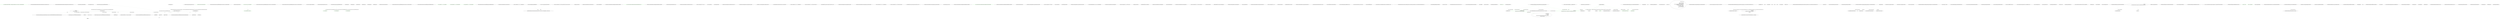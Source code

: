 digraph  {
d51 [cluster="Nancy.ErrorHandling.DefaultErrorHandler.PopulateErrorInfo(Nancy.HttpStatusCode, Nancy.NancyContext, string)", color=green, community=0, label="return templateContents.Replace(''[DETAILS]'', StaticConfiguration.DisableErrorTraces ? String.Empty : context.GetExceptionDetails());", prediction=0, span="108-108"];
d50 [cluster="Nancy.ErrorHandling.DefaultErrorHandler.PopulateErrorInfo(Nancy.HttpStatusCode, Nancy.NancyContext, string)", label="Entry Nancy.ErrorHandling.DefaultErrorHandler.PopulateErrorInfo(Nancy.HttpStatusCode, Nancy.NancyContext, string)", span="106-106"];
d52 [cluster="Nancy.ErrorHandling.DefaultErrorHandler.PopulateErrorInfo(Nancy.HttpStatusCode, Nancy.NancyContext, string)", label="Exit Nancy.ErrorHandling.DefaultErrorHandler.PopulateErrorInfo(Nancy.HttpStatusCode, Nancy.NancyContext, string)", span="106-106"];
d53 [cluster="Nancy.NancyContext.GetExceptionDetails()", label="Entry Nancy.NancyContext.GetExceptionDetails()", span="67-67"];
d54 [cluster="string.Replace(string, string)", label="Entry string.Replace(string, string)", span="0-0"];
m1_14 [cluster="Nancy.Cookies.NancyCookie.ToString()", file="NancyCookie.cs", label="Domain != null", span="65-65"];
m1_15 [cluster="Nancy.Cookies.NancyCookie.ToString()", file="NancyCookie.cs", label="sb.Append(''; domain='')", span="67-67"];
m1_16 [cluster="Nancy.Cookies.NancyCookie.ToString()", file="NancyCookie.cs", label="sb.Append(Domain)", span="68-68"];
m1_17 [cluster="Nancy.Cookies.NancyCookie.ToString()", file="NancyCookie.cs", label=HttpOnly, span="71-71"];
m1_18 [cluster="Nancy.Cookies.NancyCookie.ToString()", file="NancyCookie.cs", label="sb.Append(''; HttpOnly'')", span="73-73"];
m1_19 [cluster="Nancy.Cookies.NancyCookie.ToString()", file="NancyCookie.cs", label="return sb.ToString();", span="76-76"];
m1_24 [cluster="Nancy.ViewEngines.DotLiquid.Tests.Functional.PartialRenderingFixture.Should_render_view_with_singlequoted_partial()", color=green, community=0, file="NancyCookie.cs", label="Assert.Equal(result.StatusCode, HttpStatusCode.OK)", prediction=1, span="41-41"];
m1_26 [cluster="Nancy.ViewEngines.DotLiquid.Tests.Functional.PartialRenderingFixture.Should_render_view_with_singlequoted_partial()", file="NancyCookie.cs", label="Exit Nancy.ViewEngines.DotLiquid.Tests.Functional.PartialRenderingFixture.Should_render_view_with_singlequoted_partial()", span="34-34"];
m1_20 [cluster="Nancy.Cookies.NancyCookie.ToString()", file="NancyCookie.cs", label="Exit Nancy.Cookies.NancyCookie.ToString()", span="53-53"];
m1_13 [cluster="Nancy.Cookies.NancyCookie.ToString()", file="NancyCookie.cs", label="sb.Append('' GMT'')", span="62-62"];
m1_23 [cluster="Nancy.ViewEngines.DotLiquid.Tests.Functional.PartialRenderingFixture.Should_render_view_with_singlequoted_partial()", color=green, community=0, file="NancyCookie.cs", label="var result = this.browser.Get(''/singlequotedpartial'')", prediction=2, span="38-38"];
m1_2 [cluster="Nancy.ViewEngines.DotLiquid.Tests.Functional.PartialRenderingFixture.PartialRenderingFixture()", file="NancyCookie.cs", label="this.browser =\r\n                new Browser(bootstrapper)", span="17-18"];
m1_3 [cluster="Nancy.ViewEngines.DotLiquid.Tests.Functional.PartialRenderingFixture.PartialRenderingFixture()", file="NancyCookie.cs", label="Exit Nancy.ViewEngines.DotLiquid.Tests.Functional.PartialRenderingFixture.PartialRenderingFixture()", span="9-9"];
m1_4 [cluster="Nancy.Testing.ConfigurableBootstrapper.ConfigurableBootstrapper(System.Action<Nancy.Testing.ConfigurableBootstrapper.ConfigurableBoostrapperConfigurator>)", file="NancyCookie.cs", label="Entry Nancy.Testing.ConfigurableBootstrapper.ConfigurableBootstrapper(System.Action<Nancy.Testing.ConfigurableBootstrapper.ConfigurableBoostrapperConfigurator>)", span="42-42"];
m1_5 [cluster="Nancy.Testing.Browser.Browser(Nancy.Bootstrapper.INancyBootstrapper)", file="NancyCookie.cs", label="Entry Nancy.Testing.Browser.Browser(Nancy.Bootstrapper.INancyBootstrapper)", span="26-26"];
m1_6 [cluster="lambda expression", file="NancyCookie.cs", label="Entry lambda expression", span="11-15"];
m1_22 [cluster="Nancy.ViewEngines.DotLiquid.Tests.Functional.PartialRenderingFixture.Should_render_view_with_singlequoted_partial()", file="NancyCookie.cs", label="Entry Nancy.ViewEngines.DotLiquid.Tests.Functional.PartialRenderingFixture.Should_render_view_with_singlequoted_partial()", span="34-34"];
m1_27 [cluster="Nancy.ViewEngines.DotLiquid.Tests.Functional.PartialRenderingFixture.Should_render_view_with_doublequoted_partial()", file="NancyCookie.cs", label="Entry Nancy.ViewEngines.DotLiquid.Tests.Functional.PartialRenderingFixture.Should_render_view_with_doublequoted_partial()", span="46-46"];
m1_7 [cluster="lambda expression", file="NancyCookie.cs", label="with.DisableAutoRegistration()", span="12-12"];
m1_8 [cluster="lambda expression", file="NancyCookie.cs", label="with.Module<PartialRenderingModule>()", span="13-13"];
m1_11 [cluster="Nancy.Testing.ConfigurableBootstrapper.ConfigurableBoostrapperConfigurator.DisableAutoRegistration()", file="NancyCookie.cs", label="Entry Nancy.Testing.ConfigurableBootstrapper.ConfigurableBoostrapperConfigurator.DisableAutoRegistration()", span="577-577"];
m1_12 [cluster="Nancy.Testing.ConfigurableBootstrapper.ConfigurableBoostrapperConfigurator.Module<T>()", file="NancyCookie.cs", label="Entry Nancy.Testing.ConfigurableBootstrapper.ConfigurableBoostrapperConfigurator.Module<T>()", span="659-659"];
m1_10 [cluster="lambda expression", file="NancyCookie.cs", label="Exit lambda expression", span="11-15"];
m1_21 [cluster="System.Text.StringBuilder.StringBuilder(int)", file="NancyCookie.cs", label="Entry System.Text.StringBuilder.StringBuilder(int)", span="0-0"];
m1_25 [cluster="System.DateTime.ToUniversalTime()", color=green, community=0, file="NancyCookie.cs", label="Entry System.DateTime.ToUniversalTime()", prediction=2, span="0-0"];
m1_0 [cluster="Nancy.Cookies.NancyCookie.NancyCookie(string, string)", file="NancyCookie.cs", label="Entry Nancy.Cookies.NancyCookie.NancyCookie(string, string)", span="10-10"];
m1_1 [cluster="Nancy.Cookies.NancyCookie.NancyCookie(string, string)", file="NancyCookie.cs", label="Exit Nancy.Cookies.NancyCookie.NancyCookie(string, string)", span="10-10"];
m1_38 [cluster="lambda expression", color=green, community=0, file="NancyCookie.cs", label="View[''unquotedpartial'']", prediction=4, span="62-62"];
m1_37 [cluster="lambda expression", file="NancyCookie.cs", label="Entry lambda expression", span="62-62"];
m1_39 [cluster="lambda expression", file="NancyCookie.cs", label="Exit lambda expression", span="62-62"];
m1_41 [cluster="lambda expression", color=green, community=0, file="NancyCookie.cs", label="View[''doublequotedpartial'']", prediction=4, span="64-64"];
m1_40 [cluster="lambda expression", file="NancyCookie.cs", label="Entry lambda expression", span="64-64"];
m1_42 [cluster="lambda expression", file="NancyCookie.cs", label="Exit lambda expression", span="64-64"];
m1_44 [cluster="lambda expression", color=green, community=0, file="NancyCookie.cs", label="View[''singlequotedpartial'']", prediction=4, span="66-66"];
m1_43 [cluster="lambda expression", file="NancyCookie.cs", label="Entry lambda expression", span="66-66"];
m1_45 [cluster="lambda expression", file="NancyCookie.cs", label="Exit lambda expression", span="66-66"];
m1_28 [cluster="Nancy.ViewEngines.DotLiquid.Tests.Functional.PartialRenderingFixture.Should_render_view_with_doublequoted_partial()", file="NancyCookie.cs", label="Nancy.Cookies.NancyCookie", span=""];
m1_29 [cluster="Nancy.ViewEngines.DotLiquid.Tests.Functional.PartialRenderingFixture.Should_render_view_with_doublequoted_partial()", file="NancyCookie.cs", label="Assert.Equal(result.StatusCode, HttpStatusCode.OK)", span="53-53"];
m1_30 [cluster="Nancy.ViewEngines.DotLiquid.Tests.Functional.PartialRenderingFixture.Should_render_view_with_doublequoted_partial()", file="NancyCookie.cs", label="Assert.Equal(result.Body.AsString(), ''This content is from the partial'')", span="54-54"];
m1_31 [cluster="Nancy.ViewEngines.DotLiquid.Tests.Functional.PartialRenderingFixture.Should_render_view_with_doublequoted_partial()", file="NancyCookie.cs", label="Exit Nancy.ViewEngines.DotLiquid.Tests.Functional.PartialRenderingFixture.Should_render_view_with_doublequoted_partial()", span="46-46"];
m1_32 [cluster="Nancy.ViewEngines.DotLiquid.Tests.Functional.PartialRenderingModule.PartialRenderingModule()", file="NancyCookie.cs", label="Entry Nancy.ViewEngines.DotLiquid.Tests.Functional.PartialRenderingModule.PartialRenderingModule()", span="60-60"];
m1_33 [cluster="Nancy.ViewEngines.DotLiquid.Tests.Functional.PartialRenderingModule.PartialRenderingModule()", color=green, community=0, file="NancyCookie.cs", label="Get[''/unquotedpartial''] = _ => View[''unquotedpartial'']", prediction=7, span="62-62"];
m1_34 [cluster="Nancy.ViewEngines.DotLiquid.Tests.Functional.PartialRenderingModule.PartialRenderingModule()", color=green, community=0, file="NancyCookie.cs", label="Get[''/doublequotedpartial''] = _ => View[''doublequotedpartial'']", prediction=8, span="64-64"];
m1_35 [cluster="Nancy.ViewEngines.DotLiquid.Tests.Functional.PartialRenderingModule.PartialRenderingModule()", color=green, community=0, file="NancyCookie.cs", label="Get[''/singlequotedpartial''] = _ => View[''singlequotedpartial'']", prediction=9, span="66-66"];
m1_36 [cluster="Nancy.ViewEngines.DotLiquid.Tests.Functional.PartialRenderingModule.PartialRenderingModule()", file="NancyCookie.cs", label="Exit Nancy.ViewEngines.DotLiquid.Tests.Functional.PartialRenderingModule.PartialRenderingModule()", span="60-60"];
m1_46 [file="NancyCookie.cs", label="Nancy.ViewEngines.DotLiquid.Tests.Functional.PartialRenderingFixture", span=""];
m1_47 [file="NancyCookie.cs", label="Nancy.ViewEngines.DotLiquid.Tests.Functional.PartialRenderingModule", span=""];
m2_32 [cluster="Nancy.Tests.Unit.NancyCookieFixture.Should_stringify_everyting()", file="NancyCookieFixture.cs", label="Entry Nancy.Tests.Unit.NancyCookieFixture.Should_stringify_everyting()", span="84-84"];
m2_33 [cluster="Nancy.Tests.Unit.NancyCookieFixture.Should_stringify_everyting()", file="NancyCookieFixture.cs", label="var date = new DateTime(2016, 11, 8, 9, 10, 11, DateTimeKind.Utc)", span="87-87"];
m2_34 [cluster="Nancy.Tests.Unit.NancyCookieFixture.Should_stringify_everyting()", file="NancyCookieFixture.cs", label="var tuesday = GetInvariantAbbreviatedWeekdayName(date)", span="88-88"];
m2_35 [cluster="Nancy.Tests.Unit.NancyCookieFixture.Should_stringify_everyting()", file="NancyCookieFixture.cs", label="var november = GetInvariantAbbreviatedMonthName(date)", span="89-89"];
m2_36 [cluster="Nancy.Tests.Unit.NancyCookieFixture.Should_stringify_everyting()", file="NancyCookieFixture.cs", label="var cookie = new NancyCookie(''paul'', ''blind'') { Expires = date, Path = ''/frank'', Domain = ''gmail.com'' }", span="90-90"];
m2_38 [cluster="Nancy.Tests.Unit.NancyCookieFixture.Should_stringify_everyting()", file="NancyCookieFixture.cs", label="stringified.ShouldEqual(string.Format(''paul=blind; path=/frank; expires={0}, 08-{1}-2016 09:10:11 GMT; domain=gmail.com'', tuesday, november))", span="96-96"];
m2_37 [cluster="Nancy.Tests.Unit.NancyCookieFixture.Should_stringify_everyting()", file="NancyCookieFixture.cs", label="var stringified = cookie.ToString()", span="93-93"];
m2_39 [cluster="Nancy.Tests.Unit.NancyCookieFixture.Should_stringify_everyting()", file="NancyCookieFixture.cs", label="Exit Nancy.Tests.Unit.NancyCookieFixture.Should_stringify_everyting()", span="84-84"];
m2_7 [cluster="object.ShouldEqual(object)", file="NancyCookieFixture.cs", label="Entry object.ShouldEqual(object)", span="80-80"];
m2_41 [cluster="Nancy.Tests.Unit.NancyCookieFixture.GetInvariantAbbreviatedMonthName(System.DateTime)", file="NancyCookieFixture.cs", label="Entry Nancy.Tests.Unit.NancyCookieFixture.GetInvariantAbbreviatedMonthName(System.DateTime)", span="119-119"];
m2_56 [cluster="Nancy.Tests.Unit.NancyCookieFixture.GetInvariantAbbreviatedMonthName(System.DateTime)", color=green, community=0, file="NancyCookieFixture.cs", label="return CultureInfo.InvariantCulture.DateTimeFormat.AbbreviatedMonthNames[dateTime.Month - 1];", prediction=10, span="121-121"];
m2_57 [cluster="Nancy.Tests.Unit.NancyCookieFixture.GetInvariantAbbreviatedMonthName(System.DateTime)", file="NancyCookieFixture.cs", label="Exit Nancy.Tests.Unit.NancyCookieFixture.GetInvariantAbbreviatedMonthName(System.DateTime)", span="119-119"];
m2_5 [cluster="Nancy.Cookies.NancyCookie.NancyCookie(string, string)", file="NancyCookieFixture.cs", label="Entry Nancy.Cookies.NancyCookie.NancyCookie(string, string)", span="10-10"];
m2_50 [cluster="Nancy.Tests.Unit.NancyCookieFixture.Should_add_http_only_if_set_to_true()", file="NancyCookieFixture.cs", label="Entry Nancy.Tests.Unit.NancyCookieFixture.Should_add_http_only_if_set_to_true()", span="110-110"];
m2_51 [cluster="Nancy.Tests.Unit.NancyCookieFixture.Should_add_http_only_if_set_to_true()", file="NancyCookieFixture.cs", label="var cookie = new NancyCookie(''Test'', ''Value'', true)", span="112-112"];
m2_52 [cluster="Nancy.Tests.Unit.NancyCookieFixture.Should_add_http_only_if_set_to_true()", file="NancyCookieFixture.cs", label="var result = cookie.ToString()", span="114-114"];
m2_53 [cluster="Nancy.Tests.Unit.NancyCookieFixture.Should_add_http_only_if_set_to_true()", file="NancyCookieFixture.cs", label="result.ShouldContain(''HttpOnly'')", span="116-116"];
m2_54 [cluster="Nancy.Tests.Unit.NancyCookieFixture.Should_add_http_only_if_set_to_true()", file="NancyCookieFixture.cs", label="Exit Nancy.Tests.Unit.NancyCookieFixture.Should_add_http_only_if_set_to_true()", span="110-110"];
m2_14 [cluster="Nancy.Tests.Unit.NancyCookieFixture.Should_stringify_an_expiry_to_english()", file="NancyCookieFixture.cs", label="Entry Nancy.Tests.Unit.NancyCookieFixture.Should_stringify_an_expiry_to_english()", span="36-36"];
m2_15 [cluster="Nancy.Tests.Unit.NancyCookieFixture.Should_stringify_an_expiry_to_english()", file="NancyCookieFixture.cs", label="var originalCulture = System.Threading.Thread.CurrentThread.CurrentCulture", span="38-38"];
m2_16 [cluster="Nancy.Tests.Unit.NancyCookieFixture.Should_stringify_an_expiry_to_english()", file="NancyCookieFixture.cs", label="System.Threading.Thread.CurrentThread.CurrentCulture = new CultureInfo(''fr-FR'')", span="42-42"];
m2_17 [cluster="Nancy.Tests.Unit.NancyCookieFixture.Should_stringify_an_expiry_to_english()", file="NancyCookieFixture.cs", label="var date = new DateTime(2015, 10, 8, 9, 10, 11, DateTimeKind.Utc)", span="43-43"];
m2_18 [cluster="Nancy.Tests.Unit.NancyCookieFixture.Should_stringify_an_expiry_to_english()", file="NancyCookieFixture.cs", label="var cookie = new NancyCookie(''leto'', ''worm'') { Expires = date }.ToString()", span="46-46"];
m2_19 [cluster="Nancy.Tests.Unit.NancyCookieFixture.Should_stringify_an_expiry_to_english()", file="NancyCookieFixture.cs", label="cookie.ShouldEqual(''leto=worm; path=/; expires=Thu, 08-Oct-2015 09:10:11 GMT'')", span="49-49"];
m2_20 [cluster="Nancy.Tests.Unit.NancyCookieFixture.Should_stringify_an_expiry_to_english()", file="NancyCookieFixture.cs", label="Exit Nancy.Tests.Unit.NancyCookieFixture.Should_stringify_an_expiry_to_english()", span="36-36"];
m2_8 [cluster="Nancy.Tests.Unit.NancyCookieFixture.Should_stringify_an_expiry_to_gmt_and_stupid_format()", file="NancyCookieFixture.cs", label="Entry Nancy.Tests.Unit.NancyCookieFixture.Should_stringify_an_expiry_to_gmt_and_stupid_format()", span="23-23"];
m2_9 [cluster="Nancy.Tests.Unit.NancyCookieFixture.Should_stringify_an_expiry_to_gmt_and_stupid_format()", file="NancyCookieFixture.cs", label="var date = new DateTime(2015, 10, 8, 9, 10, 11, DateTimeKind.Utc)", span="26-26"];
m2_10 [cluster="Nancy.Tests.Unit.NancyCookieFixture.Should_stringify_an_expiry_to_gmt_and_stupid_format()", file="NancyCookieFixture.cs", label="var cookie = new NancyCookie(''leto'', ''worm'') { Expires = date }.ToString()", span="29-29"];
m2_11 [cluster="Nancy.Tests.Unit.NancyCookieFixture.Should_stringify_an_expiry_to_gmt_and_stupid_format()", file="NancyCookieFixture.cs", label="cookie.ShouldEqual(''leto=worm; path=/; expires=Thu, 08-Oct-2015 09:10:11 GMT'')", span="32-32"];
m2_12 [cluster="Nancy.Tests.Unit.NancyCookieFixture.Should_stringify_an_expiry_to_gmt_and_stupid_format()", file="NancyCookieFixture.cs", label="Exit Nancy.Tests.Unit.NancyCookieFixture.Should_stringify_an_expiry_to_gmt_and_stupid_format()", span="23-23"];
m2_42 [cluster="string.Format(string, object, object)", file="NancyCookieFixture.cs", label="Entry string.Format(string, object, object)", span="0-0"];
m2_40 [cluster="Nancy.Tests.Unit.NancyCookieFixture.GetInvariantAbbreviatedWeekdayName(System.DateTime)", file="NancyCookieFixture.cs", label="Entry Nancy.Tests.Unit.NancyCookieFixture.GetInvariantAbbreviatedWeekdayName(System.DateTime)", span="124-124"];
m2_58 [cluster="Nancy.Tests.Unit.NancyCookieFixture.GetInvariantAbbreviatedWeekdayName(System.DateTime)", color=green, community=0, file="NancyCookieFixture.cs", label="return CultureInfo.InvariantCulture.DateTimeFormat.AbbreviatedDayNames[(int)dateTime.DayOfWeek];", prediction=11, span="126-126"];
m2_59 [cluster="Nancy.Tests.Unit.NancyCookieFixture.GetInvariantAbbreviatedWeekdayName(System.DateTime)", file="NancyCookieFixture.cs", label="Exit Nancy.Tests.Unit.NancyCookieFixture.GetInvariantAbbreviatedWeekdayName(System.DateTime)", span="124-124"];
m2_6 [cluster="Nancy.Cookies.NancyCookie.ToString()", file="NancyCookieFixture.cs", label="Entry Nancy.Cookies.NancyCookie.ToString()", span="53-53"];
m2_43 [cluster="Nancy.Tests.Unit.NancyCookieFixture.Should_not_add_http_only_if_set_to_false()", file="NancyCookieFixture.cs", label="Entry Nancy.Tests.Unit.NancyCookieFixture.Should_not_add_http_only_if_set_to_false()", span="100-100"];
m2_44 [cluster="Nancy.Tests.Unit.NancyCookieFixture.Should_not_add_http_only_if_set_to_false()", file="NancyCookieFixture.cs", label="var cookie = new NancyCookie(''Test'', ''Value'', false)", span="102-102"];
m2_45 [cluster="Nancy.Tests.Unit.NancyCookieFixture.Should_not_add_http_only_if_set_to_false()", file="NancyCookieFixture.cs", label="var result = cookie.ToString()", span="104-104"];
m2_46 [cluster="Nancy.Tests.Unit.NancyCookieFixture.Should_not_add_http_only_if_set_to_false()", file="NancyCookieFixture.cs", label="result.ShouldNotContain(''HttpOnly'')", span="106-106"];
m2_47 [cluster="Nancy.Tests.Unit.NancyCookieFixture.Should_not_add_http_only_if_set_to_false()", file="NancyCookieFixture.cs", label="Exit Nancy.Tests.Unit.NancyCookieFixture.Should_not_add_http_only_if_set_to_false()", span="100-100"];
m2_13 [cluster="System.DateTime.DateTime(int, int, int, int, int, int, System.DateTimeKind)", file="NancyCookieFixture.cs", label="Entry System.DateTime.DateTime(int, int, int, int, int, int, System.DateTimeKind)", span="0-0"];
m2_27 [cluster="Nancy.Tests.Unit.NancyCookieFixture.Should_stringify_a_path()", file="NancyCookieFixture.cs", label="Entry Nancy.Tests.Unit.NancyCookieFixture.Should_stringify_a_path()", span="71-71"];
m2_28 [cluster="Nancy.Tests.Unit.NancyCookieFixture.Should_stringify_a_path()", file="NancyCookieFixture.cs", label="var cookie = new NancyCookie(''leto'', ''worm'') { Path = ''/nancy'' }", span="74-74"];
m2_29 [cluster="Nancy.Tests.Unit.NancyCookieFixture.Should_stringify_a_path()", file="NancyCookieFixture.cs", label="var stringified = cookie.ToString()", span="77-77"];
m2_30 [cluster="Nancy.Tests.Unit.NancyCookieFixture.Should_stringify_a_path()", file="NancyCookieFixture.cs", label="stringified.ShouldEqual(''leto=worm; path=/nancy'')", span="80-80"];
m2_31 [cluster="Nancy.Tests.Unit.NancyCookieFixture.Should_stringify_a_path()", file="NancyCookieFixture.cs", label="Exit Nancy.Tests.Unit.NancyCookieFixture.Should_stringify_a_path()", span="71-71"];
m2_49 [cluster="string.ShouldNotContain(string)", file="NancyCookieFixture.cs", label="Entry string.ShouldNotContain(string)", span="60-60"];
m2_22 [cluster="Nancy.Tests.Unit.NancyCookieFixture.Should_stringify_a_domain()", file="NancyCookieFixture.cs", label="Entry Nancy.Tests.Unit.NancyCookieFixture.Should_stringify_a_domain()", span="58-58"];
m2_23 [cluster="Nancy.Tests.Unit.NancyCookieFixture.Should_stringify_a_domain()", file="NancyCookieFixture.cs", label="var cookie = new NancyCookie(''leto'', ''worm'') { Domain = ''google.com'' }", span="61-61"];
m2_24 [cluster="Nancy.Tests.Unit.NancyCookieFixture.Should_stringify_a_domain()", file="NancyCookieFixture.cs", label="var stringified = cookie.ToString()", span="64-64"];
m2_25 [cluster="Nancy.Tests.Unit.NancyCookieFixture.Should_stringify_a_domain()", file="NancyCookieFixture.cs", label="stringified.ShouldEqual(''leto=worm; path=/; domain=google.com'')", span="67-67"];
m2_26 [cluster="Nancy.Tests.Unit.NancyCookieFixture.Should_stringify_a_domain()", file="NancyCookieFixture.cs", label="Exit Nancy.Tests.Unit.NancyCookieFixture.Should_stringify_a_domain()", span="58-58"];
m2_55 [cluster="string.ShouldContain(string)", file="NancyCookieFixture.cs", label="Entry string.ShouldContain(string)", span="55-55"];
m2_0 [cluster="Nancy.Tests.Unit.NancyCookieFixture.Should_stringify_a_simple_name_value()", file="NancyCookieFixture.cs", label="Entry Nancy.Tests.Unit.NancyCookieFixture.Should_stringify_a_simple_name_value()", span="10-10"];
m2_1 [cluster="Nancy.Tests.Unit.NancyCookieFixture.Should_stringify_a_simple_name_value()", file="NancyCookieFixture.cs", label="var cookie = new NancyCookie(''leto'', ''worm'')", span="13-13"];
m2_2 [cluster="Nancy.Tests.Unit.NancyCookieFixture.Should_stringify_a_simple_name_value()", file="NancyCookieFixture.cs", label="var stringified = cookie.ToString()", span="16-16"];
m2_3 [cluster="Nancy.Tests.Unit.NancyCookieFixture.Should_stringify_a_simple_name_value()", file="NancyCookieFixture.cs", label="stringified.ShouldEqual(''leto=worm; path=/'')", span="19-19"];
m2_4 [cluster="Nancy.Tests.Unit.NancyCookieFixture.Should_stringify_a_simple_name_value()", file="NancyCookieFixture.cs", label="Exit Nancy.Tests.Unit.NancyCookieFixture.Should_stringify_a_simple_name_value()", span="10-10"];
m2_48 [cluster="Nancy.Cookies.NancyCookie.NancyCookie(string, string, bool)", file="NancyCookieFixture.cs", label="Entry Nancy.Cookies.NancyCookie.NancyCookie(string, string, bool)", span="15-15"];
m2_21 [cluster="System.Globalization.CultureInfo.CultureInfo(string)", file="NancyCookieFixture.cs", label="Entry System.Globalization.CultureInfo.CultureInfo(string)", span="0-0"];
m3_97 [cluster="System.Net.HttpListenerResponse.AddHeader(string, string)", file="NancyHost.cs", label="Entry System.Net.HttpListenerResponse.AddHeader(string, string)", span="0-0"];
m3_106 [cluster="System.Net.Cookie.Cookie(string, string, string, string)", file="NancyHost.cs", label="Entry System.Net.Cookie.Cookie(string, string, string, string)", span="0-0"];
m3_62 [cluster="Unk.GetUrlAndPathComponents", file="NancyHost.cs", label="Entry Unk.GetUrlAndPathComponents", span=""];
m3_87 [cluster="long.TryParse(string, System.Globalization.NumberStyles, System.IFormatProvider, out long)", file="NancyHost.cs", label="Entry long.TryParse(string, System.Globalization.NumberStyles, System.IFormatProvider, out long)", span="0-0"];
m3_67 [cluster="Nancy.Request.Request(string, Nancy.Url, Nancy.IO.RequestStream, System.Collections.Generic.IDictionary<string, System.Collections.Generic.IEnumerable<string>>)", file="NancyHost.cs", label="Entry Nancy.Request.Request(string, Nancy.Url, Nancy.IO.RequestStream, System.Collections.Generic.IDictionary<string, System.Collections.Generic.IEnumerable<string>>)", span="46-46"];
m3_37 [cluster="Nancy.INancyEngine.HandleRequest(Nancy.Request)", file="NancyHost.cs", label="Entry Nancy.INancyEngine.HandleRequest(Nancy.Request)", span="34-34"];
m3_47 [cluster="System.Uri.Uri(string)", file="NancyHost.cs", label="Entry System.Uri.Uri(string)", span="0-0"];
m3_68 [cluster="Nancy.IO.RequestStream.FromStream(System.IO.Stream, long, bool)", file="NancyHost.cs", label="Entry Nancy.IO.RequestStream.FromStream(System.IO.Stream, long, bool)", span="224-224"];
m3_30 [cluster="System.Net.HttpListener.EndGetContext(System.IAsyncResult)", file="NancyHost.cs", label="Entry System.Net.HttpListener.EndGetContext(System.IAsyncResult)", span="0-0"];
m3_72 [cluster="Unk.IsBaseOf", file="NancyHost.cs", label="Entry Unk.IsBaseOf", span=""];
m3_10 [cluster="System.Uri.ToString()", file="NancyHost.cs", label="Entry System.Uri.ToString()", span="0-0"];
m3_14 [cluster="Nancy.Hosting.Self.NancyHost.Start()", file="NancyHost.cs", label="Entry Nancy.Hosting.Self.NancyHost.Start()", span="44-44"];
m3_15 [cluster="Nancy.Hosting.Self.NancyHost.Start()", color=green, community=0, file="NancyHost.cs", label="shouldContinue = true", prediction=12, span="46-46"];
m3_16 [cluster="Nancy.Hosting.Self.NancyHost.Start()", color=green, community=0, file="NancyHost.cs", label="listener.Start()", prediction=13, span="48-48"];
m3_17 [cluster="Nancy.Hosting.Self.NancyHost.Start()", file="NancyHost.cs", label="listener.BeginGetContext(GotCallback, null)", span="51-51"];
m3_18 [cluster="Nancy.Hosting.Self.NancyHost.Start()", file="NancyHost.cs", label=HttpListenerException, span="53-53"];
m3_19 [cluster="Nancy.Hosting.Self.NancyHost.Start()", file="NancyHost.cs", label="return;", span="56-56"];
m3_20 [cluster="Nancy.Hosting.Self.NancyHost.Start()", file="NancyHost.cs", label="Exit Nancy.Hosting.Self.NancyHost.Start()", span="44-44"];
m3_59 [cluster="string.Format(string, object)", file="NancyHost.cs", label="Entry string.Format(string, object)", span="0-0"];
m3_36 [cluster="Nancy.Hosting.Self.NancyHost.ConvertRequestToNancyRequest(System.Net.HttpListenerRequest)", file="NancyHost.cs", label="Entry Nancy.Hosting.Self.NancyHost.ConvertRequestToNancyRequest(System.Net.HttpListenerRequest)", span="99-99"];
m3_52 [cluster="Nancy.Hosting.Self.NancyHost.ConvertRequestToNancyRequest(System.Net.HttpListenerRequest)", color=green, community=0, file="NancyHost.cs", label="var expectedRequestLength =\r\n                GetExpectedRequestLength(request.Headers.ToDictionary())", prediction=13, span="108-109"];
m3_50 [cluster="Nancy.Hosting.Self.NancyHost.ConvertRequestToNancyRequest(System.Net.HttpListenerRequest)", file="NancyHost.cs", label="baseUri == null", span="103-103"];
m3_53 [cluster="Nancy.Hosting.Self.NancyHost.ConvertRequestToNancyRequest(System.Net.HttpListenerRequest)", color=green, community=0, file="NancyHost.cs", label="var relativeUrl =\r\n                GetUrlAndPathComponents(baseUri).MakeRelativeUri(GetUrlAndPathComponents(request.Url))", prediction=13, span="111-112"];
m3_55 [cluster="Nancy.Hosting.Self.NancyHost.ConvertRequestToNancyRequest(System.Net.HttpListenerRequest)", file="NancyHost.cs", label="return new Request(\r\n                request.HttpMethod,\r\n                nancyUrl,\r\n                RequestStream.FromStream(request.InputStream, expectedRequestLength, true),\r\n                request.Headers.ToDictionary());", span="125-129"];
m3_49 [cluster="Nancy.Hosting.Self.NancyHost.ConvertRequestToNancyRequest(System.Net.HttpListenerRequest)", file="NancyHost.cs", label="var baseUri = baseUriList.FirstOrDefault(uri => uri.IsBaseOf(request.Url))", span="101-101"];
m3_54 [cluster="Nancy.Hosting.Self.NancyHost.ConvertRequestToNancyRequest(System.Net.HttpListenerRequest)", file="NancyHost.cs", label="var nancyUrl = new Url\r\n            {\r\n                Scheme = request.Url.Scheme,\r\n                HostName = request.Url.Host,\r\n                Port = request.Url.IsDefaultPort ? null : (int?)request.Url.Port,\r\n                BasePath = baseUri.AbsolutePath.TrimEnd('/'),\r\n                Path = string.Concat(''/'', relativeUrl),\r\n                Query = request.Url.Query,\r\n                Fragment = request.Url.Fragment,\r\n            }", span="114-123"];
m3_51 [cluster="Nancy.Hosting.Self.NancyHost.ConvertRequestToNancyRequest(System.Net.HttpListenerRequest)", file="NancyHost.cs", label="throw new InvalidOperationException(String.Format(''Unable to locate base URI for request: {0}'',request.Url));", span="105-105"];
m3_56 [cluster="Nancy.Hosting.Self.NancyHost.ConvertRequestToNancyRequest(System.Net.HttpListenerRequest)", file="NancyHost.cs", label="Exit Nancy.Hosting.Self.NancyHost.ConvertRequestToNancyRequest(System.Net.HttpListenerRequest)", span="99-99"];
m3_48 [cluster="System.Uri.GetComponents(System.UriComponents, System.UriFormat)", file="NancyHost.cs", label="Entry System.Uri.GetComponents(System.UriComponents, System.UriFormat)", span="0-0"];
m3_61 [cluster="Nancy.Hosting.Self.NancyHost.GetExpectedRequestLength(System.Collections.Generic.IDictionary<string, System.Collections.Generic.IEnumerable<string>>)", file="NancyHost.cs", label="Entry Nancy.Hosting.Self.NancyHost.GetExpectedRequestLength(System.Collections.Generic.IDictionary<string, System.Collections.Generic.IEnumerable<string>>)", span="132-132"];
m3_73 [cluster="Nancy.Hosting.Self.NancyHost.GetExpectedRequestLength(System.Collections.Generic.IDictionary<string, System.Collections.Generic.IEnumerable<string>>)", file="NancyHost.cs", label="incomingHeaders == null", span="134-134"];
m3_75 [cluster="Nancy.Hosting.Self.NancyHost.GetExpectedRequestLength(System.Collections.Generic.IDictionary<string, System.Collections.Generic.IEnumerable<string>>)", file="NancyHost.cs", label="!incomingHeaders.ContainsKey(''Content-Length'')", span="139-139"];
m3_77 [cluster="Nancy.Hosting.Self.NancyHost.GetExpectedRequestLength(System.Collections.Generic.IDictionary<string, System.Collections.Generic.IEnumerable<string>>)", file="NancyHost.cs", label="var headerValue =\r\n                incomingHeaders[''Content-Length''].SingleOrDefault()", span="144-145"];
m3_74 [cluster="Nancy.Hosting.Self.NancyHost.GetExpectedRequestLength(System.Collections.Generic.IDictionary<string, System.Collections.Generic.IEnumerable<string>>)", file="NancyHost.cs", label="return 0;", span="136-136"];
m3_80 [cluster="Nancy.Hosting.Self.NancyHost.GetExpectedRequestLength(System.Collections.Generic.IDictionary<string, System.Collections.Generic.IEnumerable<string>>)", file="NancyHost.cs", label="long contentLength", span="152-152"];
m3_76 [cluster="Nancy.Hosting.Self.NancyHost.GetExpectedRequestLength(System.Collections.Generic.IDictionary<string, System.Collections.Generic.IEnumerable<string>>)", file="NancyHost.cs", label="return 0;", span="141-141"];
m3_79 [cluster="Nancy.Hosting.Self.NancyHost.GetExpectedRequestLength(System.Collections.Generic.IDictionary<string, System.Collections.Generic.IEnumerable<string>>)", file="NancyHost.cs", label="return 0;", span="149-149"];
m3_82 [cluster="Nancy.Hosting.Self.NancyHost.GetExpectedRequestLength(System.Collections.Generic.IDictionary<string, System.Collections.Generic.IEnumerable<string>>)", file="NancyHost.cs", label="return 0;", span="155-155"];
m3_83 [cluster="Nancy.Hosting.Self.NancyHost.GetExpectedRequestLength(System.Collections.Generic.IDictionary<string, System.Collections.Generic.IEnumerable<string>>)", file="NancyHost.cs", label="return contentLength;", span="158-158"];
m3_78 [cluster="Nancy.Hosting.Self.NancyHost.GetExpectedRequestLength(System.Collections.Generic.IDictionary<string, System.Collections.Generic.IEnumerable<string>>)", file="NancyHost.cs", label="headerValue == null", span="147-147"];
m3_81 [cluster="Nancy.Hosting.Self.NancyHost.GetExpectedRequestLength(System.Collections.Generic.IDictionary<string, System.Collections.Generic.IEnumerable<string>>)", file="NancyHost.cs", label="!long.TryParse(headerValue, NumberStyles.Any, CultureInfo.InvariantCulture, out contentLength)", span="153-153"];
m3_84 [cluster="Nancy.Hosting.Self.NancyHost.GetExpectedRequestLength(System.Collections.Generic.IDictionary<string, System.Collections.Generic.IEnumerable<string>>)", file="NancyHost.cs", label="Exit Nancy.Hosting.Self.NancyHost.GetExpectedRequestLength(System.Collections.Generic.IDictionary<string, System.Collections.Generic.IEnumerable<string>>)", span="132-132"];
m3_64 [cluster="Nancy.Url.Url()", file="NancyHost.cs", label="Entry Nancy.Url.Url()", span="14-14"];
m3_99 [cluster="System.Net.CookieCollection.Add(System.Net.Cookie)", file="NancyHost.cs", label="Entry System.Net.CookieCollection.Add(System.Net.Cookie)", span="0-0"];
m3_13 [cluster="Nancy.Bootstrapper.INancyBootstrapper.GetEngine()", file="NancyHost.cs", label="Entry Nancy.Bootstrapper.INancyBootstrapper.GetEngine()", span="16-16"];
m3_38 [cluster="Nancy.Hosting.Self.NancyHost.ConvertNancyResponseToResponse(Nancy.Response, System.Net.HttpListenerResponse)", file="NancyHost.cs", label="Entry Nancy.Hosting.Self.NancyHost.ConvertNancyResponseToResponse(Nancy.Response, System.Net.HttpListenerResponse)", span="161-161"];
m3_88 [cluster="Nancy.Hosting.Self.NancyHost.ConvertNancyResponseToResponse(Nancy.Response, System.Net.HttpListenerResponse)", file="NancyHost.cs", label="nancyResponse.Headers", span="163-163"];
m3_89 [cluster="Nancy.Hosting.Self.NancyHost.ConvertNancyResponseToResponse(Nancy.Response, System.Net.HttpListenerResponse)", file="NancyHost.cs", label="response.AddHeader(header.Key, header.Value)", span="165-165"];
m3_90 [cluster="Nancy.Hosting.Self.NancyHost.ConvertNancyResponseToResponse(Nancy.Response, System.Net.HttpListenerResponse)", file="NancyHost.cs", label="nancyResponse.Cookies", span="168-168"];
m3_91 [cluster="Nancy.Hosting.Self.NancyHost.ConvertNancyResponseToResponse(Nancy.Response, System.Net.HttpListenerResponse)", file="NancyHost.cs", label="response.Cookies.Add(ConvertCookie(nancyCookie))", span="170-170"];
m3_92 [cluster="Nancy.Hosting.Self.NancyHost.ConvertNancyResponseToResponse(Nancy.Response, System.Net.HttpListenerResponse)", file="NancyHost.cs", label="response.ContentType = nancyResponse.ContentType", span="173-173"];
m3_93 [cluster="Nancy.Hosting.Self.NancyHost.ConvertNancyResponseToResponse(Nancy.Response, System.Net.HttpListenerResponse)", file="NancyHost.cs", label="response.StatusCode = (int)nancyResponse.StatusCode", span="174-174"];
m3_94 [cluster="Nancy.Hosting.Self.NancyHost.ConvertNancyResponseToResponse(Nancy.Response, System.Net.HttpListenerResponse)", file="NancyHost.cs", label="var output = response.OutputStream", span="176-176"];
m3_95 [cluster="Nancy.Hosting.Self.NancyHost.ConvertNancyResponseToResponse(Nancy.Response, System.Net.HttpListenerResponse)", file="NancyHost.cs", label="nancyResponse.Contents.Invoke(output)", span="178-178"];
m3_96 [cluster="Nancy.Hosting.Self.NancyHost.ConvertNancyResponseToResponse(Nancy.Response, System.Net.HttpListenerResponse)", file="NancyHost.cs", label="Exit Nancy.Hosting.Self.NancyHost.ConvertNancyResponseToResponse(Nancy.Response, System.Net.HttpListenerResponse)", span="161-161"];
m3_100 [cluster="System.Action<T>.Invoke(T)", file="NancyHost.cs", label="Entry System.Action<T>.Invoke(T)", span="0-0"];
m3_58 [cluster="System.InvalidOperationException.InvalidOperationException(string)", file="NancyHost.cs", label="Entry System.InvalidOperationException.InvalidOperationException(string)", span="0-0"];
m3_60 [cluster="System.Collections.Specialized.NameValueCollection.ToDictionary()", file="NancyHost.cs", label="Entry System.Collections.Specialized.NameValueCollection.ToDictionary()", span="8-8"];
m3_12 [cluster="Nancy.Bootstrapper.INancyBootstrapper.Initialise()", file="NancyHost.cs", label="Entry Nancy.Bootstrapper.INancyBootstrapper.Initialise()", span="10-10"];
m3_11 [cluster="System.Net.HttpListenerPrefixCollection.Add(string)", file="NancyHost.cs", label="Entry System.Net.HttpListenerPrefixCollection.Add(string)", span="0-0"];
m3_63 [cluster="System.Uri.MakeRelativeUri(System.Uri)", file="NancyHost.cs", label="Entry System.Uri.MakeRelativeUri(System.Uri)", span="0-0"];
m3_86 [cluster="System.Collections.Generic.IEnumerable<TSource>.SingleOrDefault<TSource>()", file="NancyHost.cs", label="Entry System.Collections.Generic.IEnumerable<TSource>.SingleOrDefault<TSource>()", span="0-0"];
m3_43 [cluster="System.Net.HttpListener.Stop()", file="NancyHost.cs", label="Entry System.Net.HttpListener.Stop()", span="0-0"];
m3_66 [cluster="string.Concat(object, object)", file="NancyHost.cs", label="Entry string.Concat(object, object)", span="0-0"];
m3_39 [cluster="Nancy.Hosting.Self.NancyHost.Stop()", file="NancyHost.cs", label="Entry Nancy.Hosting.Self.NancyHost.Stop()", span="85-85"];
m3_40 [cluster="Nancy.Hosting.Self.NancyHost.Stop()", file="NancyHost.cs", label="shouldContinue = false", span="87-87"];
m3_41 [cluster="Nancy.Hosting.Self.NancyHost.Stop()", file="NancyHost.cs", label="listener.Stop()", span="88-88"];
m3_42 [cluster="Nancy.Hosting.Self.NancyHost.Stop()", file="NancyHost.cs", label="Exit Nancy.Hosting.Self.NancyHost.Stop()", span="85-85"];
m3_85 [cluster="System.Collections.Generic.IDictionary<TKey, TValue>.ContainsKey(TKey)", file="NancyHost.cs", label="Entry System.Collections.Generic.IDictionary<TKey, TValue>.ContainsKey(TKey)", span="0-0"];
m3_69 [cluster="lambda expression", file="NancyHost.cs", label="Entry lambda expression", span="101-101"];
m3_70 [cluster="lambda expression", file="NancyHost.cs", label="uri.IsBaseOf(request.Url)", span="101-101"];
m3_71 [cluster="lambda expression", file="NancyHost.cs", label="Exit lambda expression", span="101-101"];
m3_57 [cluster="Unk.FirstOrDefault", file="NancyHost.cs", label="Entry Unk.FirstOrDefault", span=""];
m3_21 [cluster="System.Net.HttpListener.Start()", file="NancyHost.cs", label="Entry System.Net.HttpListener.Start()", span="0-0"];
m3_98 [cluster="Nancy.Hosting.Self.NancyHost.ConvertCookie(Nancy.Cookies.INancyCookie)", file="NancyHost.cs", label="Entry Nancy.Hosting.Self.NancyHost.ConvertCookie(Nancy.Cookies.INancyCookie)", span="182-182"];
m3_101 [cluster="Nancy.Hosting.Self.NancyHost.ConvertCookie(Nancy.Cookies.INancyCookie)", file="NancyHost.cs", label="var cookie = \r\n                new Cookie(nancyCookie.Name, nancyCookie.Value, nancyCookie.Path, nancyCookie.Domain)", span="184-185"];
m3_102 [cluster="Nancy.Hosting.Self.NancyHost.ConvertCookie(Nancy.Cookies.INancyCookie)", file="NancyHost.cs", label="nancyCookie.Expires.HasValue", span="187-187"];
m3_103 [cluster="Nancy.Hosting.Self.NancyHost.ConvertCookie(Nancy.Cookies.INancyCookie)", file="NancyHost.cs", label="cookie.Expires = nancyCookie.Expires.Value", span="189-189"];
m3_104 [cluster="Nancy.Hosting.Self.NancyHost.ConvertCookie(Nancy.Cookies.INancyCookie)", file="NancyHost.cs", label="return cookie;", span="192-192"];
m3_105 [cluster="Nancy.Hosting.Self.NancyHost.ConvertCookie(Nancy.Cookies.INancyCookie)", file="NancyHost.cs", label="Exit Nancy.Hosting.Self.NancyHost.ConvertCookie(Nancy.Cookies.INancyCookie)", span="182-182"];
m3_9 [cluster="System.Net.HttpListener.HttpListener()", file="NancyHost.cs", label="Entry System.Net.HttpListener.HttpListener()", span="0-0"];
m3_44 [cluster="Nancy.Hosting.Self.NancyHost.GetUrlAndPathComponents(System.Uri)", file="NancyHost.cs", label="Entry Nancy.Hosting.Self.NancyHost.GetUrlAndPathComponents(System.Uri)", span="92-92"];
m3_45 [cluster="Nancy.Hosting.Self.NancyHost.GetUrlAndPathComponents(System.Uri)", file="NancyHost.cs", label="return new Uri(uri.GetComponents(UriComponents.SchemeAndServer | UriComponents.Path, UriFormat.Unescaped));", span="96-96"];
m3_46 [cluster="Nancy.Hosting.Self.NancyHost.GetUrlAndPathComponents(System.Uri)", file="NancyHost.cs", label="Exit Nancy.Hosting.Self.NancyHost.GetUrlAndPathComponents(System.Uri)", span="92-92"];
m3_2 [cluster="Nancy.Hosting.Self.NancyHost.NancyHost(System.Uri, Nancy.Bootstrapper.INancyBootstrapper)", file="NancyHost.cs", label="Entry Nancy.Hosting.Self.NancyHost.NancyHost(System.Uri, Nancy.Bootstrapper.INancyBootstrapper)", span="34-34"];
m3_3 [cluster="Nancy.Hosting.Self.NancyHost.NancyHost(System.Uri, Nancy.Bootstrapper.INancyBootstrapper)", color=green, community=0, file="NancyHost.cs", label="this.baseUri = baseUri", prediction=16, span="36-36"];
m3_4 [cluster="Nancy.Hosting.Self.NancyHost.NancyHost(System.Uri, Nancy.Bootstrapper.INancyBootstrapper)", color=green, community=0, file="NancyHost.cs", label="listener = new HttpListener()", prediction=17, span="37-37"];
m3_5 [cluster="Nancy.Hosting.Self.NancyHost.NancyHost(System.Uri, Nancy.Bootstrapper.INancyBootstrapper)", color=green, community=0, file="NancyHost.cs", label="listener.Prefixes.Add(baseUri.ToString())", prediction=13, span="38-38"];
m3_6 [cluster="Nancy.Hosting.Self.NancyHost.NancyHost(System.Uri, Nancy.Bootstrapper.INancyBootstrapper)", color=green, community=0, file="NancyHost.cs", label="bootStrapper.Initialise()", prediction=13, span="40-40"];
m3_7 [cluster="Nancy.Hosting.Self.NancyHost.NancyHost(System.Uri, Nancy.Bootstrapper.INancyBootstrapper)", file="NancyHost.cs", label="engine = bootStrapper.GetEngine()", span="41-41"];
m3_8 [cluster="Nancy.Hosting.Self.NancyHost.NancyHost(System.Uri, Nancy.Bootstrapper.INancyBootstrapper)", file="NancyHost.cs", label="Exit Nancy.Hosting.Self.NancyHost.NancyHost(System.Uri, Nancy.Bootstrapper.INancyBootstrapper)", span="34-34"];
m3_31 [cluster="Nancy.Hosting.Self.NancyHost.Process(System.Net.HttpListenerContext)", file="NancyHost.cs", label="Entry Nancy.Hosting.Self.NancyHost.Process(System.Net.HttpListenerContext)", span="76-76"];
m3_32 [cluster="Nancy.Hosting.Self.NancyHost.Process(System.Net.HttpListenerContext)", file="NancyHost.cs", label="var nancyRequest = ConvertRequestToNancyRequest(ctx.Request)", span="78-78"];
m3_33 [cluster="Nancy.Hosting.Self.NancyHost.Process(System.Net.HttpListenerContext)", file="NancyHost.cs", label="var nancyContext = engine.HandleRequest(nancyRequest)", span="79-79"];
m3_34 [cluster="Nancy.Hosting.Self.NancyHost.Process(System.Net.HttpListenerContext)", file="NancyHost.cs", label="ConvertNancyResponseToResponse(nancyContext.Response, ctx.Response)", span="81-81"];
m3_35 [cluster="Nancy.Hosting.Self.NancyHost.Process(System.Net.HttpListenerContext)", file="NancyHost.cs", label="Exit Nancy.Hosting.Self.NancyHost.Process(System.Net.HttpListenerContext)", span="76-76"];
m3_23 [cluster="Nancy.Hosting.Self.NancyHost.GotCallback(System.IAsyncResult)", file="NancyHost.cs", label="Entry Nancy.Hosting.Self.NancyHost.GotCallback(System.IAsyncResult)", span="61-61"];
m3_24 [cluster="Nancy.Hosting.Self.NancyHost.GotCallback(System.IAsyncResult)", file="NancyHost.cs", label="HttpListenerContext ctx = listener.EndGetContext(ar)", span="65-65"];
m3_25 [cluster="Nancy.Hosting.Self.NancyHost.GotCallback(System.IAsyncResult)", file="NancyHost.cs", label="listener.BeginGetContext(GotCallback, null)", span="66-66"];
m3_26 [cluster="Nancy.Hosting.Self.NancyHost.GotCallback(System.IAsyncResult)", file="NancyHost.cs", label="Process(ctx)", span="67-67"];
m3_27 [cluster="Nancy.Hosting.Self.NancyHost.GotCallback(System.IAsyncResult)", file="NancyHost.cs", label=HttpListenerException, span="69-69"];
m3_28 [cluster="Nancy.Hosting.Self.NancyHost.GotCallback(System.IAsyncResult)", file="NancyHost.cs", label="return;", span="72-72"];
m3_29 [cluster="Nancy.Hosting.Self.NancyHost.GotCallback(System.IAsyncResult)", file="NancyHost.cs", label="Exit Nancy.Hosting.Self.NancyHost.GotCallback(System.IAsyncResult)", span="61-61"];
m3_65 [cluster="Unk.TrimEnd", file="NancyHost.cs", label="Entry Unk.TrimEnd", span=""];
m3_22 [cluster="System.Net.HttpListener.BeginGetContext(System.AsyncCallback, object)", file="NancyHost.cs", label="Entry System.Net.HttpListener.BeginGetContext(System.AsyncCallback, object)", span="0-0"];
m3_107 [file="NancyHost.cs", label="Nancy.Hosting.Self.NancyHost", span=""];
m3_108 [file="NancyHost.cs", label="System.Net.HttpListenerRequest", span=""];
m4_5 [cluster="Nancy.NotFoundResponse.NotFoundResponse()", file="Program.cs", label="Entry Nancy.NotFoundResponse.NotFoundResponse()", span="4-4"];
m4_2 [cluster="lambda expression", file="Program.cs", label="Entry lambda expression", span="15-15"];
m4_3 [cluster="lambda expression", file="Program.cs", label="new NotFoundResponse()", span="15-15"];
m4_4 [cluster="lambda expression", file="Program.cs", label="Exit lambda expression", span="15-15"];
m4_0 [cluster="Nancy.Routing.NotFoundRoute.NotFoundRoute(string, string)", file="Program.cs", label="Entry Nancy.Routing.NotFoundRoute.NotFoundRoute(string, string)", span="14-14"];
m4_1 [cluster="Nancy.Routing.NotFoundRoute.NotFoundRoute(string, string)", file="Program.cs", label="Exit Nancy.Routing.NotFoundRoute.NotFoundRoute(string, string)", span="14-14"];
m7_0 [cluster="Nancy.Demo.Hosting.Self.TestModule.TestModule()", file="TestModule.cs", label="Entry Nancy.Demo.Hosting.Self.TestModule.TestModule()", span="4-4"];
m7_2 [cluster="Nancy.Demo.Hosting.Self.TestModule.TestModule()", file="TestModule.cs", label="Exit Nancy.Demo.Hosting.Self.TestModule.TestModule()", span="4-4"];
m7_3 [cluster="lambda expression", file="TestModule.cs", label="Entry lambda expression", span="6-8"];
m7_5 [cluster="lambda expression", file="TestModule.cs", label="Exit lambda expression", span="6-8"];
m7_6 [file="TestModule.cs", label="Nancy.Demo.Hosting.Self.TestModule", span=""];
m1_15 -> m1_17  [color=darkseagreen4, key=1, label=result, style=dashed];
m1_23 -> m1_25  [color=green, key=1, label=result, style=dashed];
m1_2 -> m1_4  [color=darkseagreen4, key=1, label=string, style=dashed];
m1_2 -> m1_5  [color=darkseagreen4, key=1, label=bool, style=dashed];
m1_6 -> m1_8  [color=darkseagreen4, key=1, label="Nancy.Testing.ConfigurableBootstrapper.ConfigurableBoostrapperConfigurator", style=dashed];
m1_8 -> m1_11  [color=darkseagreen4, key=1, label=sb, style=dashed];
m1_8 -> m1_12  [color=darkseagreen4, key=1, label=sb, style=dashed];
m1_8 -> m1_13  [color=darkseagreen4, key=1, label=sb, style=dashed];
m1_8 -> m1_15  [color=darkseagreen4, key=1, label=sb, style=dashed];
m1_8 -> m1_16  [color=darkseagreen4, key=1, label=sb, style=dashed];
m1_8 -> m1_18  [color=darkseagreen4, key=1, label=sb, style=dashed];
m1_8 -> m1_19  [color=darkseagreen4, key=1, label=sb, style=dashed];
m1_1 -> m1_7  [color=darkseagreen4, key=1, label="Nancy.Testing.ConfigurableBootstrapper.ConfigurableBoostrapperConfigurator", style=dashed];
m1_1 -> m1_8  [color=darkseagreen4, key=1, label="Nancy.Testing.ConfigurableBootstrapper.ConfigurableBoostrapperConfigurator", style=dashed];
m1_28 -> m1_30  [color=darkseagreen4, key=1, label=result, style=dashed];
m1_28 -> m1_3  [color=darkseagreen4, key=1, label="Nancy.Cookies.NancyCookie", style=dashed];
m1_28 -> m1_4  [color=darkseagreen4, key=1, label="Nancy.Cookies.NancyCookie", style=dashed];
m1_28 -> m1_5  [color=darkseagreen4, key=1, label="Nancy.Cookies.NancyCookie", style=dashed];
m1_28 -> m1_10  [color=darkseagreen4, key=1, label="Nancy.Cookies.NancyCookie", style=dashed];
m1_28 -> m1_12  [color=darkseagreen4, key=1, label="Nancy.Cookies.NancyCookie", style=dashed];
m1_28 -> m1_14  [color=darkseagreen4, key=1, label="Nancy.Cookies.NancyCookie", style=dashed];
m1_28 -> m1_16  [color=darkseagreen4, key=1, label="Nancy.Cookies.NancyCookie", style=dashed];
m1_28 -> m1_17  [color=darkseagreen4, key=1, label="Nancy.Cookies.NancyCookie", style=dashed];
m1_46 -> m1_2  [color=darkseagreen4, key=1, label="Nancy.ViewEngines.DotLiquid.Tests.Functional.PartialRenderingFixture", style=dashed];
m1_46 -> m1_15  [color=darkseagreen4, key=1, label="Nancy.ViewEngines.DotLiquid.Tests.Functional.PartialRenderingFixture", style=dashed];
m1_46 -> m1_28  [color=darkseagreen4, key=1, label="Nancy.ViewEngines.DotLiquid.Tests.Functional.PartialRenderingFixture", style=dashed];
m1_47 -> m1_38  [color=green, key=1, label="Nancy.ViewEngines.DotLiquid.Tests.Functional.PartialRenderingModule", style=dashed];
m1_47 -> m1_41  [color=green, key=1, label="Nancy.ViewEngines.DotLiquid.Tests.Functional.PartialRenderingModule", style=dashed];
m1_47 -> m1_44  [color=green, key=1, label="Nancy.ViewEngines.DotLiquid.Tests.Functional.PartialRenderingModule", style=dashed];
m2_34 -> m2_38  [color=darkseagreen4, key=1, label=tuesday, style=dashed];
m2_35 -> m2_38  [color=darkseagreen4, key=1, label=november, style=dashed];
m3_36 -> m3_52  [color=green, key=1, label="System.Net.HttpListenerRequest", style=dashed];
m3_36 -> m3_53  [color=green, key=1, label="System.Net.HttpListenerRequest", style=dashed];
m3_36 -> m3_70  [color=darkseagreen4, key=1, label="System.Net.HttpListenerRequest", style=dashed];
m3_36 -> m3_51  [color=darkseagreen4, key=1, label="System.Net.HttpListenerRequest", style=dashed];
m3_36 -> m3_55  [color=darkseagreen4, key=1, label="System.Net.HttpListenerRequest", style=dashed];
m3_52 -> m3_55  [color=green, key=1, label=expectedRequestLength, style=dashed];
m3_49 -> m3_53  [color=green, key=1, label=baseUri, style=dashed];
m3_49 -> m3_69  [color=darkseagreen4, key=1, label="lambda expression", style=dashed];
m3_61 -> m3_75  [color=darkseagreen4, key=1, label="System.Collections.Generic.IDictionary<string, System.Collections.Generic.IEnumerable<string>>", style=dashed];
m3_61 -> m3_77  [color=darkseagreen4, key=1, label="System.Collections.Generic.IDictionary<string, System.Collections.Generic.IEnumerable<string>>", style=dashed];
m3_77 -> m3_81  [color=darkseagreen4, key=1, label=headerValue, style=dashed];
m3_38 -> m3_89  [color=darkseagreen4, key=1, label="System.Net.HttpListenerResponse", style=dashed];
m3_38 -> m3_90  [color=darkseagreen4, key=1, label="Nancy.Response", style=dashed];
m3_38 -> m3_91  [color=darkseagreen4, key=1, label="System.Net.HttpListenerResponse", style=dashed];
m3_38 -> m3_95  [color=darkseagreen4, key=1, label="Nancy.Response", style=dashed];
m3_89 -> m3_89  [color=darkseagreen4, key=1, label=header, style=dashed];
m3_98 -> m3_102  [color=darkseagreen4, key=1, label="Nancy.Cookies.INancyCookie", style=dashed];
m3_101 -> m3_104  [color=darkseagreen4, key=1, label=cookie, style=dashed];
m3_2 -> m3_5  [color=green, key=1, label="System.Uri", style=dashed];
m3_2 -> m3_6  [color=green, key=1, label="Nancy.Bootstrapper.INancyBootstrapper", style=dashed];
m3_31 -> m3_34  [color=darkseagreen4, key=1, label="System.Net.HttpListenerContext", style=dashed];
m3_24 -> m3_26  [color=darkseagreen4, key=1, label=ctx, style=dashed];
m3_107 -> m3_5  [color=green, key=1, label="Nancy.Hosting.Self.NancyHost", style=dashed];
m3_107 -> m3_16  [color=green, key=1, label="Nancy.Hosting.Self.NancyHost", style=dashed];
m3_107 -> m3_53  [color=green, key=1, label="Nancy.Hosting.Self.NancyHost", style=dashed];
m3_107 -> m3_17  [color=darkseagreen4, key=1, label="Nancy.Hosting.Self.NancyHost", style=dashed];
m3_107 -> m3_25  [color=darkseagreen4, key=1, label="Nancy.Hosting.Self.NancyHost", style=dashed];
m3_107 -> m3_26  [color=darkseagreen4, key=1, label="Nancy.Hosting.Self.NancyHost", style=dashed];
m3_107 -> m3_41  [color=darkseagreen4, key=1, label="Nancy.Hosting.Self.NancyHost", style=dashed];
m3_108 -> m3_70  [color=darkseagreen4, key=1, label="System.Net.HttpListenerRequest", style=dashed];
}

